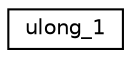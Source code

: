 digraph "Graphical Class Hierarchy"
{
  edge [fontname="Helvetica",fontsize="10",labelfontname="Helvetica",labelfontsize="10"];
  node [fontname="Helvetica",fontsize="10",shape=record];
  rankdir="LR";
  Node1 [label="ulong_1",height=0.2,width=0.4,color="black", fillcolor="white", style="filled",URL="$classulong__1.html"];
}
